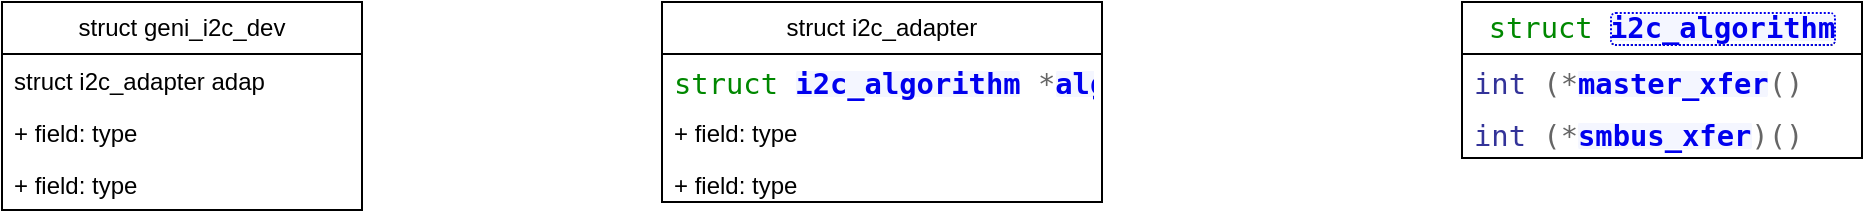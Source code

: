 <mxfile version="26.1.1">
  <diagram name="Page-1" id="c4acf3e9-155e-7222-9cf6-157b1a14988f">
    <mxGraphModel dx="1666" dy="755" grid="1" gridSize="10" guides="1" tooltips="1" connect="1" arrows="1" fold="1" page="1" pageScale="1" pageWidth="850" pageHeight="1100" background="none" math="0" shadow="0">
      <root>
        <mxCell id="0" />
        <mxCell id="1" parent="0" />
        <mxCell id="pymLuGKLP5Cr9pQlMGML-1" value="struct geni_i2c_dev" style="swimlane;fontStyle=0;childLayout=stackLayout;horizontal=1;startSize=26;fillColor=none;horizontalStack=0;resizeParent=1;resizeParentMax=0;resizeLast=0;collapsible=1;marginBottom=0;whiteSpace=wrap;html=1;" vertex="1" parent="1">
          <mxGeometry x="110" y="200" width="180" height="104" as="geometry" />
        </mxCell>
        <mxCell id="pymLuGKLP5Cr9pQlMGML-2" value="struct i2c_adapter adap" style="text;strokeColor=none;fillColor=none;align=left;verticalAlign=top;spacingLeft=4;spacingRight=4;overflow=hidden;rotatable=0;points=[[0,0.5],[1,0.5]];portConstraint=eastwest;whiteSpace=wrap;html=1;" vertex="1" parent="pymLuGKLP5Cr9pQlMGML-1">
          <mxGeometry y="26" width="180" height="26" as="geometry" />
        </mxCell>
        <mxCell id="pymLuGKLP5Cr9pQlMGML-3" value="+ field: type" style="text;strokeColor=none;fillColor=none;align=left;verticalAlign=top;spacingLeft=4;spacingRight=4;overflow=hidden;rotatable=0;points=[[0,0.5],[1,0.5]];portConstraint=eastwest;whiteSpace=wrap;html=1;" vertex="1" parent="pymLuGKLP5Cr9pQlMGML-1">
          <mxGeometry y="52" width="180" height="26" as="geometry" />
        </mxCell>
        <mxCell id="pymLuGKLP5Cr9pQlMGML-4" value="+ field: type" style="text;strokeColor=none;fillColor=none;align=left;verticalAlign=top;spacingLeft=4;spacingRight=4;overflow=hidden;rotatable=0;points=[[0,0.5],[1,0.5]];portConstraint=eastwest;whiteSpace=wrap;html=1;" vertex="1" parent="pymLuGKLP5Cr9pQlMGML-1">
          <mxGeometry y="78" width="180" height="26" as="geometry" />
        </mxCell>
        <mxCell id="pymLuGKLP5Cr9pQlMGML-9" value="struct i2c_adapter" style="swimlane;fontStyle=0;childLayout=stackLayout;horizontal=1;startSize=26;fillColor=none;horizontalStack=0;resizeParent=1;resizeParentMax=0;resizeLast=0;collapsible=1;marginBottom=0;whiteSpace=wrap;html=1;" vertex="1" parent="1">
          <mxGeometry x="440" y="200" width="220" height="100" as="geometry" />
        </mxCell>
        <mxCell id="pymLuGKLP5Cr9pQlMGML-10" value="&lt;span style=&quot;box-sizing: inherit; vertical-align: top; color: rgb(0, 136, 0); font-family: &amp;quot;Ubuntu Mono&amp;quot;, monospace; font-size: 14.4px; white-space: pre; background-color: rgb(255, 255, 255);&quot; class=&quot;k&quot;&gt;struct&lt;/span&gt;&lt;span style=&quot;box-sizing: inherit; vertical-align: top; color: rgb(187, 187, 187); font-family: &amp;quot;Ubuntu Mono&amp;quot;, monospace; font-size: 14.4px; white-space: pre; background-color: rgb(255, 255, 255);&quot; class=&quot;w&quot;&gt; &lt;/span&gt;&lt;span style=&quot;box-sizing: inherit; vertical-align: top; color: rgb(187, 0, 102); font-family: &amp;quot;Ubuntu Mono&amp;quot;, monospace; font-size: 14.4px; white-space: pre; background-color: rgb(255, 255, 255);&quot; class=&quot;nc&quot;&gt;&lt;a style=&quot;box-sizing: inherit; background: linear-gradient(rgba(0, 0, 0, 0) 10%, rgb(244, 246, 255) 10%, rgb(244, 246, 255) 90%, rgba(0, 0, 0, 0) 90%); text-decoration-line: none; vertical-align: top; font-weight: 700; border-radius: 0.2em;&quot; href=&quot;https://elixir.bootlin.com/linux/v4.1/C/ident/i2c_algorithm&quot; class=&quot;ident&quot;&gt;i2c_algorithm&lt;/a&gt;&lt;/span&gt;&lt;span style=&quot;box-sizing: inherit; vertical-align: top; color: rgb(187, 187, 187); font-family: &amp;quot;Ubuntu Mono&amp;quot;, monospace; font-size: 14.4px; white-space: pre; background-color: rgb(255, 255, 255);&quot; class=&quot;w&quot;&gt; &lt;/span&gt;&lt;span style=&quot;box-sizing: inherit; vertical-align: top; color: rgb(102, 102, 102); font-family: &amp;quot;Ubuntu Mono&amp;quot;, monospace; font-size: 14.4px; white-space: pre; background-color: rgb(255, 255, 255);&quot; class=&quot;o&quot;&gt;*&lt;/span&gt;&lt;span style=&quot;box-sizing: inherit; vertical-align: top; font-family: &amp;quot;Ubuntu Mono&amp;quot;, monospace; font-size: 14.4px; white-space: pre; background-color: rgb(255, 255, 255);&quot; class=&quot;n&quot;&gt;&lt;a style=&quot;box-sizing: inherit; background: linear-gradient(rgba(0, 0, 0, 0) 10%, rgb(244, 246, 255) 10%, rgb(244, 246, 255) 90%, rgba(0, 0, 0, 0) 90%); text-decoration-line: none; vertical-align: top; font-weight: 700; border-radius: 0.2em;&quot; href=&quot;https://elixir.bootlin.com/linux/v4.1/C/ident/algo&quot; class=&quot;ident&quot;&gt;algo&lt;/a&gt;&lt;/span&gt;" style="text;strokeColor=none;fillColor=none;align=left;verticalAlign=top;spacingLeft=4;spacingRight=4;overflow=hidden;rotatable=0;points=[[0,0.5],[1,0.5]];portConstraint=eastwest;whiteSpace=wrap;html=1;" vertex="1" parent="pymLuGKLP5Cr9pQlMGML-9">
          <mxGeometry y="26" width="220" height="26" as="geometry" />
        </mxCell>
        <mxCell id="pymLuGKLP5Cr9pQlMGML-11" value="+ field: type" style="text;strokeColor=none;fillColor=none;align=left;verticalAlign=top;spacingLeft=4;spacingRight=4;overflow=hidden;rotatable=0;points=[[0,0.5],[1,0.5]];portConstraint=eastwest;whiteSpace=wrap;html=1;" vertex="1" parent="pymLuGKLP5Cr9pQlMGML-9">
          <mxGeometry y="52" width="220" height="26" as="geometry" />
        </mxCell>
        <mxCell id="pymLuGKLP5Cr9pQlMGML-12" value="+ field: type" style="text;strokeColor=none;fillColor=none;align=left;verticalAlign=top;spacingLeft=4;spacingRight=4;overflow=hidden;rotatable=0;points=[[0,0.5],[1,0.5]];portConstraint=eastwest;whiteSpace=wrap;html=1;" vertex="1" parent="pymLuGKLP5Cr9pQlMGML-9">
          <mxGeometry y="78" width="220" height="22" as="geometry" />
        </mxCell>
        <mxCell id="pymLuGKLP5Cr9pQlMGML-14" value="&lt;span style=&quot;box-sizing: inherit; vertical-align: top; color: rgb(0, 136, 0); font-family: &amp;quot;Ubuntu Mono&amp;quot;, monospace; font-size: 14.4px; text-align: start; white-space: pre; background-color: rgb(255, 255, 255);&quot; class=&quot;k&quot;&gt;struct&lt;/span&gt;&lt;span style=&quot;box-sizing: inherit; vertical-align: top; color: rgb(187, 187, 187); font-family: &amp;quot;Ubuntu Mono&amp;quot;, monospace; font-size: 14.4px; text-align: start; white-space: pre; background-color: rgb(255, 255, 255);&quot; class=&quot;w&quot;&gt; &lt;/span&gt;&lt;span style=&quot;box-sizing: inherit; vertical-align: top; color: rgb(187, 0, 102); font-family: &amp;quot;Ubuntu Mono&amp;quot;, monospace; font-size: 14.4px; text-align: start; white-space: pre; background-color: rgb(255, 255, 255);&quot; class=&quot;nc&quot;&gt;&lt;a style=&quot;box-sizing: inherit; background: linear-gradient(rgba(0, 0, 0, 0) 10%, rgb(244, 246, 255) 10%, rgb(244, 246, 255) 90%, rgba(0, 0, 0, 0) 90%); text-decoration-line: none; outline: dotted 1px; outline-offset: -1px; vertical-align: top; font-weight: 700; border-radius: 0.2em; border-bottom: 1px dotted rgb(0, 0, 0);&quot; href=&quot;https://elixir.bootlin.com/linux/v4.1/C/ident/i2c_algorithm&quot; class=&quot;ident&quot;&gt;i2c_algorithm&lt;/a&gt;&lt;/span&gt;" style="swimlane;fontStyle=0;childLayout=stackLayout;horizontal=1;startSize=26;fillColor=none;horizontalStack=0;resizeParent=1;resizeParentMax=0;resizeLast=0;collapsible=1;marginBottom=0;whiteSpace=wrap;html=1;" vertex="1" parent="1">
          <mxGeometry x="840" y="200" width="200" height="78" as="geometry" />
        </mxCell>
        <mxCell id="pymLuGKLP5Cr9pQlMGML-15" value="&lt;span style=&quot;box-sizing: inherit; vertical-align: top; color: rgb(51, 51, 153); font-family: &amp;quot;Ubuntu Mono&amp;quot;, monospace; font-size: 14.4px; white-space: pre; background-color: rgb(255, 255, 255);&quot; class=&quot;kt&quot;&gt;int&lt;/span&gt;&lt;span style=&quot;box-sizing: inherit; vertical-align: top; color: rgb(187, 187, 187); font-family: &amp;quot;Ubuntu Mono&amp;quot;, monospace; font-size: 14.4px; white-space: pre; background-color: rgb(255, 255, 255);&quot; class=&quot;w&quot;&gt; &lt;/span&gt;&lt;span style=&quot;box-sizing: inherit; vertical-align: top; color: rgb(102, 102, 102); font-family: &amp;quot;Ubuntu Mono&amp;quot;, monospace; font-size: 14.4px; white-space: pre; background-color: rgb(255, 255, 255);&quot; class=&quot;p&quot;&gt;(&lt;/span&gt;&lt;span style=&quot;box-sizing: inherit; vertical-align: top; color: rgb(102, 102, 102); font-family: &amp;quot;Ubuntu Mono&amp;quot;, monospace; font-size: 14.4px; white-space: pre; background-color: rgb(255, 255, 255);&quot; class=&quot;o&quot;&gt;*&lt;/span&gt;&lt;span style=&quot;box-sizing: inherit; vertical-align: top; font-family: &amp;quot;Ubuntu Mono&amp;quot;, monospace; font-size: 14.4px; white-space: pre; background-color: rgb(255, 255, 255);&quot; class=&quot;n&quot;&gt;&lt;a style=&quot;box-sizing: inherit; background: linear-gradient(rgba(0, 0, 0, 0) 10%, rgb(244, 246, 255) 10%, rgb(244, 246, 255) 90%, rgba(0, 0, 0, 0) 90%); text-decoration-line: none; vertical-align: top; font-weight: 700; border-radius: 0.2em;&quot; href=&quot;https://elixir.bootlin.com/linux/v4.1/C/ident/master_xfer&quot; class=&quot;ident&quot;&gt;master_xfer&lt;/a&gt;&lt;font color=&quot;#666666&quot;&gt;()&lt;/font&gt;&lt;/span&gt;" style="text;strokeColor=none;fillColor=none;align=left;verticalAlign=top;spacingLeft=4;spacingRight=4;overflow=hidden;rotatable=0;points=[[0,0.5],[1,0.5]];portConstraint=eastwest;whiteSpace=wrap;html=1;" vertex="1" parent="pymLuGKLP5Cr9pQlMGML-14">
          <mxGeometry y="26" width="200" height="26" as="geometry" />
        </mxCell>
        <mxCell id="pymLuGKLP5Cr9pQlMGML-16" value="&lt;span style=&quot;box-sizing: inherit; vertical-align: top; color: rgb(51, 51, 153); font-family: &amp;quot;Ubuntu Mono&amp;quot;, monospace; font-size: 14.4px; white-space: pre; background-color: rgb(255, 255, 255);&quot; class=&quot;kt&quot;&gt;int&lt;/span&gt;&lt;span style=&quot;box-sizing: inherit; vertical-align: top; color: rgb(187, 187, 187); font-family: &amp;quot;Ubuntu Mono&amp;quot;, monospace; font-size: 14.4px; white-space: pre; background-color: rgb(255, 255, 255);&quot; class=&quot;w&quot;&gt; &lt;/span&gt;&lt;span style=&quot;box-sizing: inherit; vertical-align: top; color: rgb(102, 102, 102); font-family: &amp;quot;Ubuntu Mono&amp;quot;, monospace; font-size: 14.4px; white-space: pre; background-color: rgb(255, 255, 255);&quot; class=&quot;p&quot;&gt;(&lt;/span&gt;&lt;span style=&quot;box-sizing: inherit; vertical-align: top; color: rgb(102, 102, 102); font-family: &amp;quot;Ubuntu Mono&amp;quot;, monospace; font-size: 14.4px; white-space: pre; background-color: rgb(255, 255, 255);&quot; class=&quot;o&quot;&gt;*&lt;/span&gt;&lt;span style=&quot;box-sizing: inherit; vertical-align: top; font-family: &amp;quot;Ubuntu Mono&amp;quot;, monospace; font-size: 14.4px; white-space: pre; background-color: rgb(255, 255, 255);&quot; class=&quot;n&quot;&gt;&lt;a style=&quot;box-sizing: inherit; background: linear-gradient(rgba(0, 0, 0, 0) 10%, rgb(244, 246, 255) 10%, rgb(244, 246, 255) 90%, rgba(0, 0, 0, 0) 90%); text-decoration-line: none; vertical-align: top; font-weight: 700; border-radius: 0.2em;&quot; href=&quot;https://elixir.bootlin.com/linux/v4.1/C/ident/smbus_xfer&quot; class=&quot;ident&quot;&gt;smbus_xfer&lt;/a&gt;&lt;/span&gt;&lt;span style=&quot;box-sizing: inherit; vertical-align: top; color: rgb(102, 102, 102); font-family: &amp;quot;Ubuntu Mono&amp;quot;, monospace; font-size: 14.4px; white-space: pre; background-color: rgb(255, 255, 255);&quot; class=&quot;p&quot;&gt;)()&lt;/span&gt;" style="text;strokeColor=none;fillColor=none;align=left;verticalAlign=top;spacingLeft=4;spacingRight=4;overflow=hidden;rotatable=0;points=[[0,0.5],[1,0.5]];portConstraint=eastwest;whiteSpace=wrap;html=1;" vertex="1" parent="pymLuGKLP5Cr9pQlMGML-14">
          <mxGeometry y="52" width="200" height="26" as="geometry" />
        </mxCell>
      </root>
    </mxGraphModel>
  </diagram>
</mxfile>
